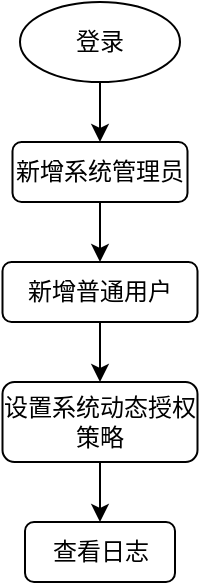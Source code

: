 <mxfile version="26.0.2">
  <diagram name="第 1 页" id="M5MeMRLtZV0gHbgQa_9G">
    <mxGraphModel dx="1034" dy="446" grid="1" gridSize="10" guides="1" tooltips="1" connect="1" arrows="1" fold="1" page="1" pageScale="1" pageWidth="827" pageHeight="1169" math="0" shadow="0">
      <root>
        <mxCell id="0" />
        <mxCell id="1" parent="0" />
        <mxCell id="UkNH57WdEz6cep3uEiiW-3" style="edgeStyle=orthogonalEdgeStyle;rounded=0;orthogonalLoop=1;jettySize=auto;html=1;exitX=0.5;exitY=1;exitDx=0;exitDy=0;entryX=0.5;entryY=0;entryDx=0;entryDy=0;" parent="1" source="UkNH57WdEz6cep3uEiiW-1" target="UkNH57WdEz6cep3uEiiW-2" edge="1">
          <mxGeometry relative="1" as="geometry" />
        </mxCell>
        <mxCell id="UkNH57WdEz6cep3uEiiW-1" value="登录" style="ellipse;whiteSpace=wrap;html=1;" parent="1" vertex="1">
          <mxGeometry x="120" y="40" width="80" height="40" as="geometry" />
        </mxCell>
        <mxCell id="UkNH57WdEz6cep3uEiiW-5" style="edgeStyle=orthogonalEdgeStyle;rounded=0;orthogonalLoop=1;jettySize=auto;html=1;exitX=0.5;exitY=1;exitDx=0;exitDy=0;entryX=0.5;entryY=0;entryDx=0;entryDy=0;" parent="1" source="UkNH57WdEz6cep3uEiiW-2" target="UkNH57WdEz6cep3uEiiW-4" edge="1">
          <mxGeometry relative="1" as="geometry" />
        </mxCell>
        <mxCell id="UkNH57WdEz6cep3uEiiW-2" value="新增系统管理员" style="rounded=1;whiteSpace=wrap;html=1;" parent="1" vertex="1">
          <mxGeometry x="116.25" y="110" width="87.5" height="30" as="geometry" />
        </mxCell>
        <mxCell id="UkNH57WdEz6cep3uEiiW-7" style="edgeStyle=orthogonalEdgeStyle;rounded=0;orthogonalLoop=1;jettySize=auto;html=1;exitX=0.5;exitY=1;exitDx=0;exitDy=0;entryX=0.5;entryY=0;entryDx=0;entryDy=0;" parent="1" source="UkNH57WdEz6cep3uEiiW-4" target="UkNH57WdEz6cep3uEiiW-6" edge="1">
          <mxGeometry relative="1" as="geometry" />
        </mxCell>
        <mxCell id="UkNH57WdEz6cep3uEiiW-4" value="新增普通用户" style="rounded=1;whiteSpace=wrap;html=1;" parent="1" vertex="1">
          <mxGeometry x="111.25" y="170" width="97.5" height="30" as="geometry" />
        </mxCell>
        <mxCell id="A9xTmQh3BtO1kjlwcCSO-2" style="edgeStyle=orthogonalEdgeStyle;rounded=0;orthogonalLoop=1;jettySize=auto;html=1;exitX=0.5;exitY=1;exitDx=0;exitDy=0;entryX=0.5;entryY=0;entryDx=0;entryDy=0;" edge="1" parent="1" source="UkNH57WdEz6cep3uEiiW-6" target="A9xTmQh3BtO1kjlwcCSO-1">
          <mxGeometry relative="1" as="geometry" />
        </mxCell>
        <mxCell id="UkNH57WdEz6cep3uEiiW-6" value="设置系统动态授权策略" style="rounded=1;whiteSpace=wrap;html=1;" parent="1" vertex="1">
          <mxGeometry x="111.25" y="230" width="97.5" height="40" as="geometry" />
        </mxCell>
        <mxCell id="A9xTmQh3BtO1kjlwcCSO-1" value="查看日志" style="rounded=1;whiteSpace=wrap;html=1;" vertex="1" parent="1">
          <mxGeometry x="122.5" y="300" width="75" height="30" as="geometry" />
        </mxCell>
      </root>
    </mxGraphModel>
  </diagram>
</mxfile>
